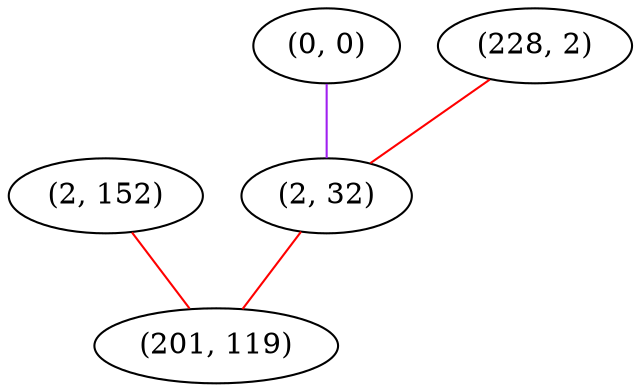 graph "" {
"(2, 152)";
"(0, 0)";
"(228, 2)";
"(2, 32)";
"(201, 119)";
"(2, 152)" -- "(201, 119)"  [color=red, key=0, weight=1];
"(0, 0)" -- "(2, 32)"  [color=purple, key=0, weight=4];
"(228, 2)" -- "(2, 32)"  [color=red, key=0, weight=1];
"(2, 32)" -- "(201, 119)"  [color=red, key=0, weight=1];
}
